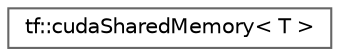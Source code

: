 digraph "类继承关系图"
{
 // LATEX_PDF_SIZE
  bgcolor="transparent";
  edge [fontname=Helvetica,fontsize=10,labelfontname=Helvetica,labelfontsize=10];
  node [fontname=Helvetica,fontsize=10,shape=box,height=0.2,width=0.4];
  rankdir="LR";
  Node0 [id="Node000000",label="tf::cudaSharedMemory\< T \>",height=0.2,width=0.4,color="grey40", fillcolor="white", style="filled",URL="$structtf_1_1cuda_shared_memory.html",tooltip=" "];
}
